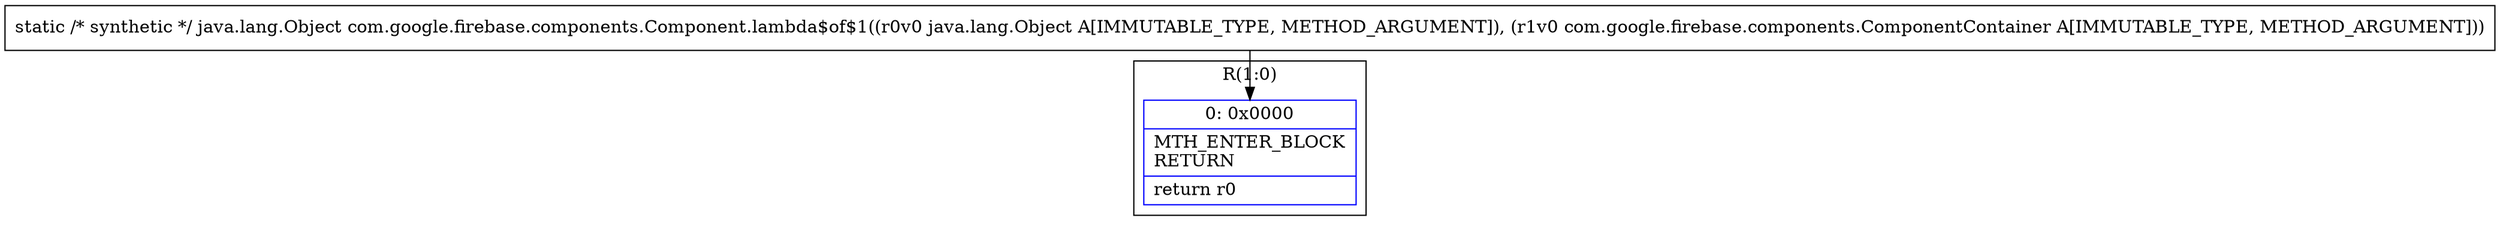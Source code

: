 digraph "CFG forcom.google.firebase.components.Component.lambda$of$1(Ljava\/lang\/Object;Lcom\/google\/firebase\/components\/ComponentContainer;)Ljava\/lang\/Object;" {
subgraph cluster_Region_589820042 {
label = "R(1:0)";
node [shape=record,color=blue];
Node_0 [shape=record,label="{0\:\ 0x0000|MTH_ENTER_BLOCK\lRETURN\l|return r0\l}"];
}
MethodNode[shape=record,label="{static \/* synthetic *\/ java.lang.Object com.google.firebase.components.Component.lambda$of$1((r0v0 java.lang.Object A[IMMUTABLE_TYPE, METHOD_ARGUMENT]), (r1v0 com.google.firebase.components.ComponentContainer A[IMMUTABLE_TYPE, METHOD_ARGUMENT])) }"];
MethodNode -> Node_0;
}

